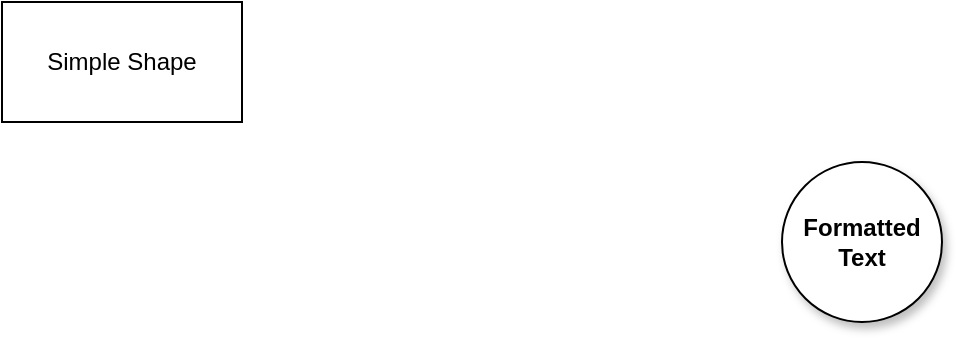 <mxfile version="19.0.3" type="device" pages="2"><diagram id="ZnghoZRAUyGX2wOghst_" name="Page-1"><mxGraphModel dx="1102" dy="1025" grid="1" gridSize="10" guides="1" tooltips="1" connect="1" arrows="1" fold="1" page="1" pageScale="1" pageWidth="850" pageHeight="1100" math="0" shadow="0"><root><mxCell id="0"/><mxCell id="1" parent="0"/><object label="Layer Two" id="1AnREogHo7OAvXgXjlUe-1"><mxCell parent="0"/></object><mxCell id="1AnREogHo7OAvXgXjlUe-3" value="Simple Shape" style="rounded=0;whiteSpace=wrap;html=1;" vertex="1" parent="1AnREogHo7OAvXgXjlUe-1"><mxGeometry x="100" y="100" width="120" height="60" as="geometry"/></mxCell><object label="Layer One" uri="layers://one" id="1AnREogHo7OAvXgXjlUe-2"><mxCell parent="0"/></object><mxCell id="1AnREogHo7OAvXgXjlUe-4" value="&lt;b&gt;Formatted&lt;br&gt;Text&lt;br&gt;&lt;/b&gt;" style="ellipse;whiteSpace=wrap;html=1;aspect=fixed;shadow=1;" vertex="1" parent="1AnREogHo7OAvXgXjlUe-2"><mxGeometry x="490" y="180" width="80" height="80" as="geometry"/></mxCell></root></mxGraphModel></diagram><diagram id="S1Rd9NR_AWBY0fI_vBLB" name="Page-2"><mxGraphModel dx="1102" dy="1025" grid="1" gridSize="10" guides="1" tooltips="1" connect="1" arrows="1" fold="1" page="1" pageScale="1" pageWidth="850" pageHeight="1100" math="0" shadow="0"><root><mxCell id="0"/><mxCell id="1" parent="0"/><mxCell id="ll3UfSF4uJBQnlfVPVcr-1" value="Database" style="shape=cylinder3;whiteSpace=wrap;html=1;boundedLbl=1;backgroundOutline=1;size=15;shadow=1;" vertex="1" parent="1"><mxGeometry x="390" y="480" width="60" height="80" as="geometry"/></mxCell></root></mxGraphModel></diagram></mxfile>